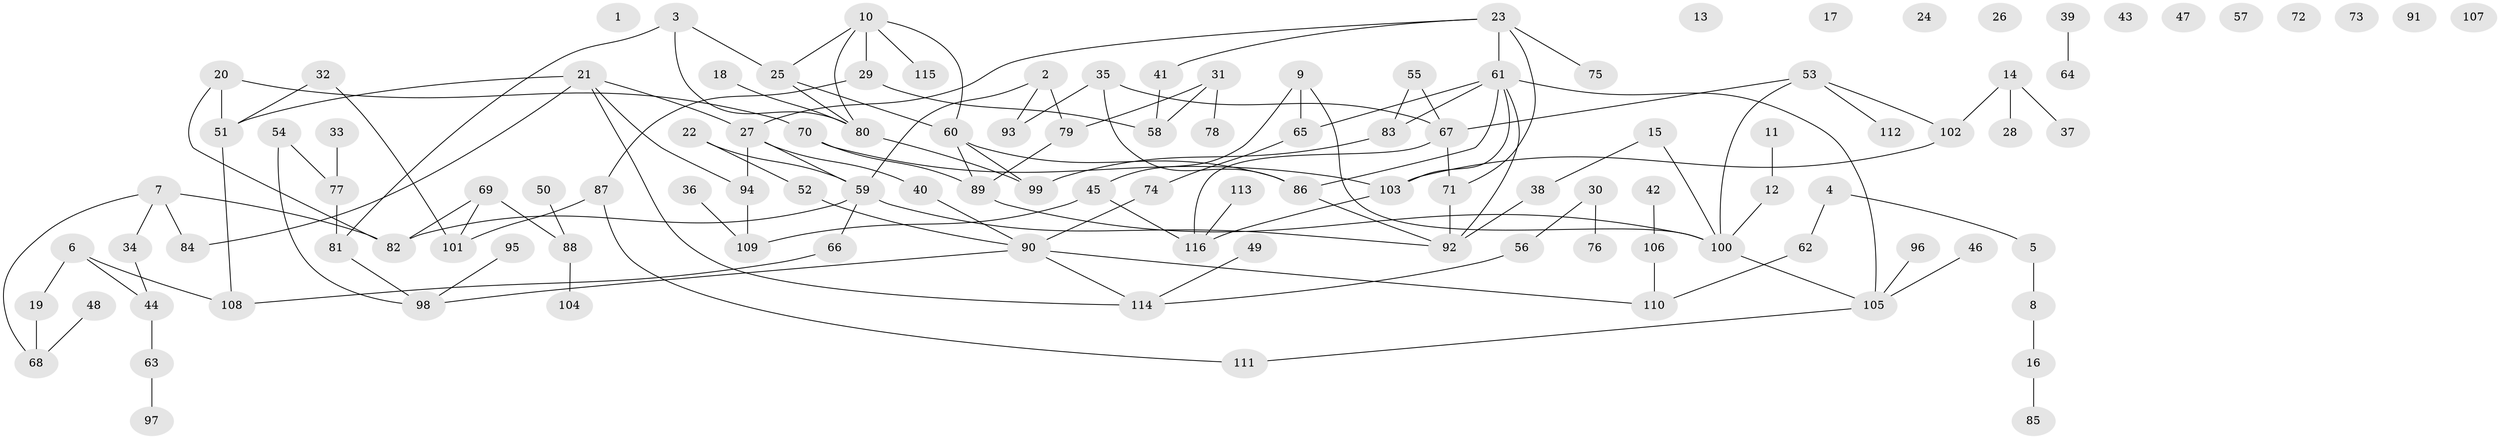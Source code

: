// coarse degree distribution, {0: 0.14634146341463414, 3: 0.17073170731707318, 2: 0.21951219512195122, 4: 0.0975609756097561, 5: 0.06097560975609756, 1: 0.21951219512195122, 7: 0.024390243902439025, 8: 0.036585365853658534, 9: 0.012195121951219513, 6: 0.012195121951219513}
// Generated by graph-tools (version 1.1) at 2025/41/03/06/25 10:41:24]
// undirected, 116 vertices, 140 edges
graph export_dot {
graph [start="1"]
  node [color=gray90,style=filled];
  1;
  2;
  3;
  4;
  5;
  6;
  7;
  8;
  9;
  10;
  11;
  12;
  13;
  14;
  15;
  16;
  17;
  18;
  19;
  20;
  21;
  22;
  23;
  24;
  25;
  26;
  27;
  28;
  29;
  30;
  31;
  32;
  33;
  34;
  35;
  36;
  37;
  38;
  39;
  40;
  41;
  42;
  43;
  44;
  45;
  46;
  47;
  48;
  49;
  50;
  51;
  52;
  53;
  54;
  55;
  56;
  57;
  58;
  59;
  60;
  61;
  62;
  63;
  64;
  65;
  66;
  67;
  68;
  69;
  70;
  71;
  72;
  73;
  74;
  75;
  76;
  77;
  78;
  79;
  80;
  81;
  82;
  83;
  84;
  85;
  86;
  87;
  88;
  89;
  90;
  91;
  92;
  93;
  94;
  95;
  96;
  97;
  98;
  99;
  100;
  101;
  102;
  103;
  104;
  105;
  106;
  107;
  108;
  109;
  110;
  111;
  112;
  113;
  114;
  115;
  116;
  2 -- 59;
  2 -- 79;
  2 -- 93;
  3 -- 25;
  3 -- 80;
  3 -- 81;
  4 -- 5;
  4 -- 62;
  5 -- 8;
  6 -- 19;
  6 -- 44;
  6 -- 108;
  7 -- 34;
  7 -- 68;
  7 -- 82;
  7 -- 84;
  8 -- 16;
  9 -- 45;
  9 -- 65;
  9 -- 100;
  10 -- 25;
  10 -- 29;
  10 -- 60;
  10 -- 80;
  10 -- 115;
  11 -- 12;
  12 -- 100;
  14 -- 28;
  14 -- 37;
  14 -- 102;
  15 -- 38;
  15 -- 100;
  16 -- 85;
  18 -- 80;
  19 -- 68;
  20 -- 51;
  20 -- 70;
  20 -- 82;
  21 -- 27;
  21 -- 51;
  21 -- 84;
  21 -- 94;
  21 -- 114;
  22 -- 52;
  22 -- 59;
  23 -- 27;
  23 -- 41;
  23 -- 61;
  23 -- 71;
  23 -- 75;
  25 -- 60;
  25 -- 80;
  27 -- 40;
  27 -- 59;
  27 -- 94;
  29 -- 58;
  29 -- 87;
  30 -- 56;
  30 -- 76;
  31 -- 58;
  31 -- 78;
  31 -- 79;
  32 -- 51;
  32 -- 101;
  33 -- 77;
  34 -- 44;
  35 -- 67;
  35 -- 86;
  35 -- 93;
  36 -- 109;
  38 -- 92;
  39 -- 64;
  40 -- 90;
  41 -- 58;
  42 -- 106;
  44 -- 63;
  45 -- 109;
  45 -- 116;
  46 -- 105;
  48 -- 68;
  49 -- 114;
  50 -- 88;
  51 -- 108;
  52 -- 90;
  53 -- 67;
  53 -- 100;
  53 -- 102;
  53 -- 112;
  54 -- 77;
  54 -- 98;
  55 -- 67;
  55 -- 83;
  56 -- 114;
  59 -- 66;
  59 -- 82;
  59 -- 92;
  60 -- 86;
  60 -- 89;
  60 -- 99;
  61 -- 65;
  61 -- 83;
  61 -- 86;
  61 -- 92;
  61 -- 103;
  61 -- 105;
  62 -- 110;
  63 -- 97;
  65 -- 74;
  66 -- 108;
  67 -- 71;
  67 -- 116;
  69 -- 82;
  69 -- 88;
  69 -- 101;
  70 -- 89;
  70 -- 103;
  71 -- 92;
  74 -- 90;
  77 -- 81;
  79 -- 89;
  80 -- 99;
  81 -- 98;
  83 -- 99;
  86 -- 92;
  87 -- 101;
  87 -- 111;
  88 -- 104;
  89 -- 100;
  90 -- 98;
  90 -- 110;
  90 -- 114;
  94 -- 109;
  95 -- 98;
  96 -- 105;
  100 -- 105;
  102 -- 103;
  103 -- 116;
  105 -- 111;
  106 -- 110;
  113 -- 116;
}
